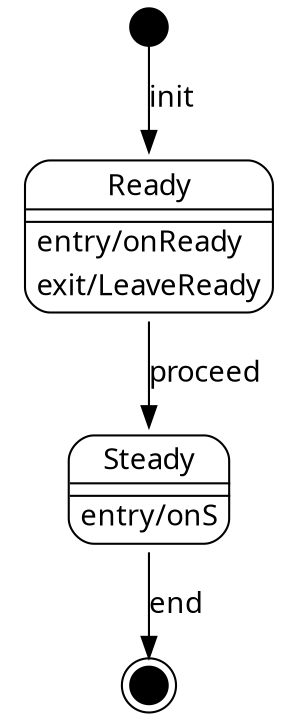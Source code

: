 digraph G {
  node [fontname = "Geneva"]
  edge [fontname = "Geneva"]
  splines=polyline  start [shape="circle", style="filled", fillcolor=black, label="", width=0.25]
  stop [shape="doublecircle", style="filled", fillcolor=black, label="", width=0.25]
  Ready [shape="none", label=<<table style="rounded"><tr><td border="0">Ready</td></tr><hr/><tr><td border="0"></td></tr><hr/><tr><td border="0" align="left">entry/onReady</td></tr><tr><td border="0" align="left">exit/LeaveReady</td></tr></table>>]
  Steady [shape="none", label=<<table style="rounded"><tr><td border="0">Steady</td></tr><hr/><tr><td border="0"></td></tr><hr/><tr><td border="0" align="left">entry/onS</td></tr></table>>]
  start -> Ready [label="init"]
  Ready -> Steady [label="proceed"]
  Steady -> stop [label="end"]
}

